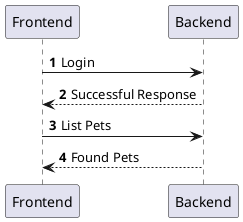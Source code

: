 @startuml
'https://plantuml.com/sequence-diagram

autonumber

Frontend -> Backend: Login
Backend --> Frontend: Successful Response

Frontend -> Backend: List Pets
Backend --> Frontend: Found Pets

@enduml
